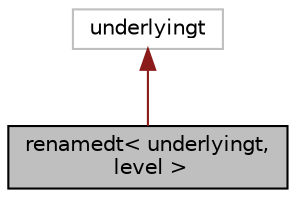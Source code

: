 digraph "renamedt&lt; underlyingt, level &gt;"
{
 // LATEX_PDF_SIZE
  bgcolor="transparent";
  edge [fontname="Helvetica",fontsize="10",labelfontname="Helvetica",labelfontsize="10"];
  node [fontname="Helvetica",fontsize="10",shape=record];
  Node1 [label="renamedt\< underlyingt,\l level \>",height=0.2,width=0.4,color="black", fillcolor="grey75", style="filled", fontcolor="black",tooltip="Wrapper for expressions or types which have been renamed up to a given level."];
  Node2 -> Node1 [dir="back",color="firebrick4",fontsize="10",style="solid",fontname="Helvetica"];
  Node2 [label="underlyingt",height=0.2,width=0.4,color="grey75",tooltip=" "];
}

